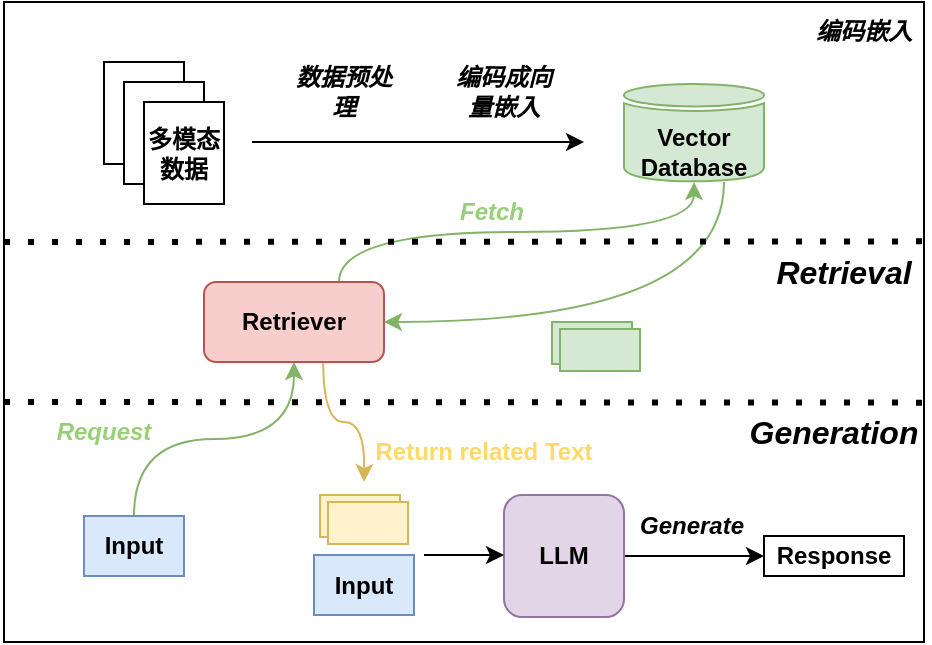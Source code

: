 <mxfile version="26.1.1">
  <diagram name="第 1 页" id="LyThNroiJTEBUdqNrZ97">
    <mxGraphModel dx="1410" dy="763" grid="1" gridSize="10" guides="1" tooltips="1" connect="1" arrows="1" fold="1" page="1" pageScale="1" pageWidth="827" pageHeight="1169" math="0" shadow="0">
      <root>
        <mxCell id="0" />
        <mxCell id="1" parent="0" />
        <mxCell id="mhN7xVSAiQ1cdXxRnYHf-1" value="" style="rounded=0;whiteSpace=wrap;html=1;" vertex="1" parent="1">
          <mxGeometry x="140" y="110" width="460" height="320" as="geometry" />
        </mxCell>
        <mxCell id="mhN7xVSAiQ1cdXxRnYHf-2" value="" style="sketch=0;shadow=0;dashed=0;html=1;strokeColor=#82b366;labelPosition=center;verticalLabelPosition=bottom;verticalAlign=top;outlineConnect=0;align=center;shape=mxgraph.office.databases.database;fillColor=#d5e8d4;" vertex="1" parent="1">
          <mxGeometry x="450" y="151" width="70" height="49" as="geometry" />
        </mxCell>
        <mxCell id="mhN7xVSAiQ1cdXxRnYHf-3" style="edgeStyle=orthogonalEdgeStyle;rounded=0;orthogonalLoop=1;jettySize=auto;html=1;exitX=1;exitY=0.5;exitDx=0;exitDy=0;entryX=0;entryY=0.5;entryDx=0;entryDy=0;" edge="1" parent="1" source="mhN7xVSAiQ1cdXxRnYHf-4" target="mhN7xVSAiQ1cdXxRnYHf-27">
          <mxGeometry relative="1" as="geometry" />
        </mxCell>
        <mxCell id="mhN7xVSAiQ1cdXxRnYHf-4" value="&lt;b&gt;LLM&lt;/b&gt;" style="rounded=1;whiteSpace=wrap;html=1;fillColor=#e1d5e7;strokeColor=#9673a6;" vertex="1" parent="1">
          <mxGeometry x="390" y="356.5" width="60" height="61" as="geometry" />
        </mxCell>
        <mxCell id="mhN7xVSAiQ1cdXxRnYHf-5" value="" style="group" vertex="1" connectable="0" parent="1">
          <mxGeometry x="190" y="140" width="60" height="71" as="geometry" />
        </mxCell>
        <mxCell id="mhN7xVSAiQ1cdXxRnYHf-6" value="" style="rounded=0;whiteSpace=wrap;html=1;" vertex="1" parent="mhN7xVSAiQ1cdXxRnYHf-5">
          <mxGeometry width="40" height="51" as="geometry" />
        </mxCell>
        <mxCell id="mhN7xVSAiQ1cdXxRnYHf-7" value="" style="rounded=0;whiteSpace=wrap;html=1;" vertex="1" parent="mhN7xVSAiQ1cdXxRnYHf-5">
          <mxGeometry x="10" y="10" width="40" height="51" as="geometry" />
        </mxCell>
        <mxCell id="mhN7xVSAiQ1cdXxRnYHf-8" value="&lt;b&gt;多模态数据&lt;/b&gt;" style="rounded=0;whiteSpace=wrap;html=1;" vertex="1" parent="mhN7xVSAiQ1cdXxRnYHf-5">
          <mxGeometry x="20" y="20" width="40" height="51" as="geometry" />
        </mxCell>
        <mxCell id="mhN7xVSAiQ1cdXxRnYHf-9" value="" style="endArrow=classic;html=1;rounded=0;" edge="1" parent="1">
          <mxGeometry width="50" height="50" relative="1" as="geometry">
            <mxPoint x="264" y="180" as="sourcePoint" />
            <mxPoint x="430" y="180" as="targetPoint" />
          </mxGeometry>
        </mxCell>
        <mxCell id="mhN7xVSAiQ1cdXxRnYHf-10" value="&lt;b&gt;&lt;i&gt;数据预处理&lt;/i&gt;&lt;/b&gt;" style="text;html=1;align=center;verticalAlign=middle;whiteSpace=wrap;rounded=0;" vertex="1" parent="1">
          <mxGeometry x="280" y="140" width="60" height="30" as="geometry" />
        </mxCell>
        <mxCell id="mhN7xVSAiQ1cdXxRnYHf-11" value="&lt;b&gt;&lt;i&gt;编码成向量嵌入&lt;/i&gt;&lt;/b&gt;" style="text;html=1;align=center;verticalAlign=middle;whiteSpace=wrap;rounded=0;" vertex="1" parent="1">
          <mxGeometry x="360" y="140" width="60" height="30" as="geometry" />
        </mxCell>
        <mxCell id="mhN7xVSAiQ1cdXxRnYHf-12" style="edgeStyle=orthogonalEdgeStyle;rounded=0;orthogonalLoop=1;jettySize=auto;html=1;exitX=0.5;exitY=0;exitDx=0;exitDy=0;entryX=0.5;entryY=1;entryDx=0;entryDy=0;curved=1;fillColor=#d5e8d4;strokeColor=#82b366;" edge="1" parent="1" source="mhN7xVSAiQ1cdXxRnYHf-13" target="mhN7xVSAiQ1cdXxRnYHf-16">
          <mxGeometry relative="1" as="geometry" />
        </mxCell>
        <mxCell id="mhN7xVSAiQ1cdXxRnYHf-13" value="&lt;b&gt;Input&lt;/b&gt;" style="rounded=0;whiteSpace=wrap;html=1;fillColor=#dae8fc;strokeColor=#6c8ebf;" vertex="1" parent="1">
          <mxGeometry x="180" y="367" width="50" height="30" as="geometry" />
        </mxCell>
        <mxCell id="mhN7xVSAiQ1cdXxRnYHf-14" style="edgeStyle=orthogonalEdgeStyle;rounded=0;orthogonalLoop=1;jettySize=auto;html=1;exitX=0.75;exitY=0;exitDx=0;exitDy=0;entryX=0.5;entryY=1;entryDx=0;entryDy=0;curved=1;fillColor=#d5e8d4;strokeColor=#82b366;" edge="1" parent="1" source="mhN7xVSAiQ1cdXxRnYHf-16" target="mhN7xVSAiQ1cdXxRnYHf-18">
          <mxGeometry relative="1" as="geometry" />
        </mxCell>
        <mxCell id="mhN7xVSAiQ1cdXxRnYHf-15" style="edgeStyle=orthogonalEdgeStyle;rounded=0;orthogonalLoop=1;jettySize=auto;html=1;exitX=0.662;exitY=0.977;exitDx=0;exitDy=0;curved=1;exitPerimeter=0;fillColor=#fff2cc;strokeColor=#d6b656;" edge="1" parent="1" source="mhN7xVSAiQ1cdXxRnYHf-16">
          <mxGeometry relative="1" as="geometry">
            <mxPoint x="320" y="350" as="targetPoint" />
          </mxGeometry>
        </mxCell>
        <mxCell id="mhN7xVSAiQ1cdXxRnYHf-16" value="&lt;b&gt;Retriever&lt;/b&gt;" style="rounded=1;whiteSpace=wrap;html=1;fillColor=#f8cecc;strokeColor=#b85450;" vertex="1" parent="1">
          <mxGeometry x="240" y="250" width="90" height="40" as="geometry" />
        </mxCell>
        <mxCell id="mhN7xVSAiQ1cdXxRnYHf-17" style="edgeStyle=orthogonalEdgeStyle;rounded=0;orthogonalLoop=1;jettySize=auto;html=1;exitX=0.75;exitY=1;exitDx=0;exitDy=0;entryX=1;entryY=0.5;entryDx=0;entryDy=0;curved=1;fillColor=#d5e8d4;strokeColor=#82b366;" edge="1" parent="1" source="mhN7xVSAiQ1cdXxRnYHf-18" target="mhN7xVSAiQ1cdXxRnYHf-16">
          <mxGeometry relative="1" as="geometry" />
        </mxCell>
        <mxCell id="mhN7xVSAiQ1cdXxRnYHf-18" value="&lt;b&gt;Vector Database&lt;/b&gt;" style="text;html=1;align=center;verticalAlign=middle;whiteSpace=wrap;rounded=0;" vertex="1" parent="1">
          <mxGeometry x="455" y="170" width="60" height="30" as="geometry" />
        </mxCell>
        <mxCell id="mhN7xVSAiQ1cdXxRnYHf-19" value="" style="endArrow=none;dashed=1;html=1;dashPattern=1 3;strokeWidth=3;rounded=0;exitX=0;exitY=0.375;exitDx=0;exitDy=0;exitPerimeter=0;entryX=1.001;entryY=0.374;entryDx=0;entryDy=0;entryPerimeter=0;" edge="1" parent="1" source="mhN7xVSAiQ1cdXxRnYHf-1" target="mhN7xVSAiQ1cdXxRnYHf-1">
          <mxGeometry width="50" height="50" relative="1" as="geometry">
            <mxPoint x="160" y="230" as="sourcePoint" />
            <mxPoint x="550" y="230" as="targetPoint" />
          </mxGeometry>
        </mxCell>
        <mxCell id="mhN7xVSAiQ1cdXxRnYHf-20" value="" style="endArrow=none;dashed=1;html=1;dashPattern=1 3;strokeWidth=3;rounded=0;entryX=0.999;entryY=0.626;entryDx=0;entryDy=0;entryPerimeter=0;exitX=0;exitY=0.625;exitDx=0;exitDy=0;exitPerimeter=0;" edge="1" parent="1" source="mhN7xVSAiQ1cdXxRnYHf-1" target="mhN7xVSAiQ1cdXxRnYHf-1">
          <mxGeometry width="50" height="50" relative="1" as="geometry">
            <mxPoint x="160" y="310" as="sourcePoint" />
            <mxPoint x="550" y="310" as="targetPoint" />
          </mxGeometry>
        </mxCell>
        <mxCell id="mhN7xVSAiQ1cdXxRnYHf-21" value="" style="rounded=0;whiteSpace=wrap;html=1;fillColor=#d5e8d4;strokeColor=#82b366;" vertex="1" parent="1">
          <mxGeometry x="414" y="270" width="40" height="21" as="geometry" />
        </mxCell>
        <mxCell id="mhN7xVSAiQ1cdXxRnYHf-22" value="" style="rounded=0;whiteSpace=wrap;html=1;fillColor=#d5e8d4;strokeColor=#82b366;" vertex="1" parent="1">
          <mxGeometry x="418" y="273.5" width="40" height="21" as="geometry" />
        </mxCell>
        <mxCell id="mhN7xVSAiQ1cdXxRnYHf-23" value="&lt;b&gt;Input&lt;/b&gt;" style="rounded=0;whiteSpace=wrap;html=1;fillColor=#dae8fc;strokeColor=#6c8ebf;" vertex="1" parent="1">
          <mxGeometry x="295" y="386.5" width="50" height="30" as="geometry" />
        </mxCell>
        <mxCell id="mhN7xVSAiQ1cdXxRnYHf-24" value="" style="rounded=0;whiteSpace=wrap;html=1;fillColor=#fff2cc;strokeColor=#d6b656;" vertex="1" parent="1">
          <mxGeometry x="298" y="356.5" width="40" height="21" as="geometry" />
        </mxCell>
        <mxCell id="mhN7xVSAiQ1cdXxRnYHf-25" value="" style="rounded=0;whiteSpace=wrap;html=1;fillColor=#fff2cc;strokeColor=#d6b656;" vertex="1" parent="1">
          <mxGeometry x="302" y="360" width="40" height="21" as="geometry" />
        </mxCell>
        <mxCell id="mhN7xVSAiQ1cdXxRnYHf-26" value="" style="endArrow=classic;html=1;rounded=0;" edge="1" parent="1">
          <mxGeometry width="50" height="50" relative="1" as="geometry">
            <mxPoint x="350" y="386.5" as="sourcePoint" />
            <mxPoint x="390" y="386.5" as="targetPoint" />
          </mxGeometry>
        </mxCell>
        <mxCell id="mhN7xVSAiQ1cdXxRnYHf-27" value="&lt;b&gt;Response&lt;/b&gt;" style="rounded=0;whiteSpace=wrap;html=1;" vertex="1" parent="1">
          <mxGeometry x="520" y="377" width="70" height="20" as="geometry" />
        </mxCell>
        <mxCell id="mhN7xVSAiQ1cdXxRnYHf-28" value="&lt;b&gt;&lt;i&gt;&lt;font color=&quot;#97d077&quot;&gt;Fetch&lt;/font&gt;&lt;/i&gt;&lt;/b&gt;" style="text;html=1;align=center;verticalAlign=middle;whiteSpace=wrap;rounded=0;" vertex="1" parent="1">
          <mxGeometry x="354" y="200" width="60" height="30" as="geometry" />
        </mxCell>
        <mxCell id="mhN7xVSAiQ1cdXxRnYHf-29" value="&lt;b&gt;&lt;i&gt;&lt;font color=&quot;#97d077&quot;&gt;Request&lt;/font&gt;&lt;/i&gt;&lt;/b&gt;" style="text;html=1;align=center;verticalAlign=middle;whiteSpace=wrap;rounded=0;" vertex="1" parent="1">
          <mxGeometry x="160" y="310" width="60" height="30" as="geometry" />
        </mxCell>
        <mxCell id="mhN7xVSAiQ1cdXxRnYHf-30" value="&lt;b&gt;&lt;i&gt;Generate&lt;/i&gt;&lt;/b&gt;" style="text;html=1;align=center;verticalAlign=middle;whiteSpace=wrap;rounded=0;" vertex="1" parent="1">
          <mxGeometry x="454" y="356.5" width="60" height="30" as="geometry" />
        </mxCell>
        <mxCell id="mhN7xVSAiQ1cdXxRnYHf-31" value="&lt;font color=&quot;#ffd966&quot;&gt;&lt;b&gt;Return related Text&lt;/b&gt;&lt;/font&gt;" style="text;html=1;align=center;verticalAlign=middle;whiteSpace=wrap;rounded=0;" vertex="1" parent="1">
          <mxGeometry x="310" y="320" width="140" height="30" as="geometry" />
        </mxCell>
        <mxCell id="mhN7xVSAiQ1cdXxRnYHf-32" value="&lt;b&gt;&lt;i&gt;编码嵌入&lt;/i&gt;&lt;/b&gt;" style="text;html=1;align=center;verticalAlign=middle;whiteSpace=wrap;rounded=0;" vertex="1" parent="1">
          <mxGeometry x="540" y="110" width="60" height="30" as="geometry" />
        </mxCell>
        <mxCell id="mhN7xVSAiQ1cdXxRnYHf-33" value="&lt;b&gt;&lt;i&gt;&lt;font style=&quot;font-size: 16px;&quot;&gt;Retrieval&lt;/font&gt;&lt;/i&gt;&lt;/b&gt;" style="text;html=1;align=center;verticalAlign=middle;whiteSpace=wrap;rounded=0;" vertex="1" parent="1">
          <mxGeometry x="530" y="230" width="60" height="30" as="geometry" />
        </mxCell>
        <mxCell id="mhN7xVSAiQ1cdXxRnYHf-34" value="&lt;b&gt;&lt;i&gt;&lt;font style=&quot;font-size: 16px;&quot;&gt;Generation&lt;/font&gt;&lt;/i&gt;&lt;/b&gt;" style="text;html=1;align=center;verticalAlign=middle;whiteSpace=wrap;rounded=0;" vertex="1" parent="1">
          <mxGeometry x="520" y="310" width="70" height="30" as="geometry" />
        </mxCell>
      </root>
    </mxGraphModel>
  </diagram>
</mxfile>
